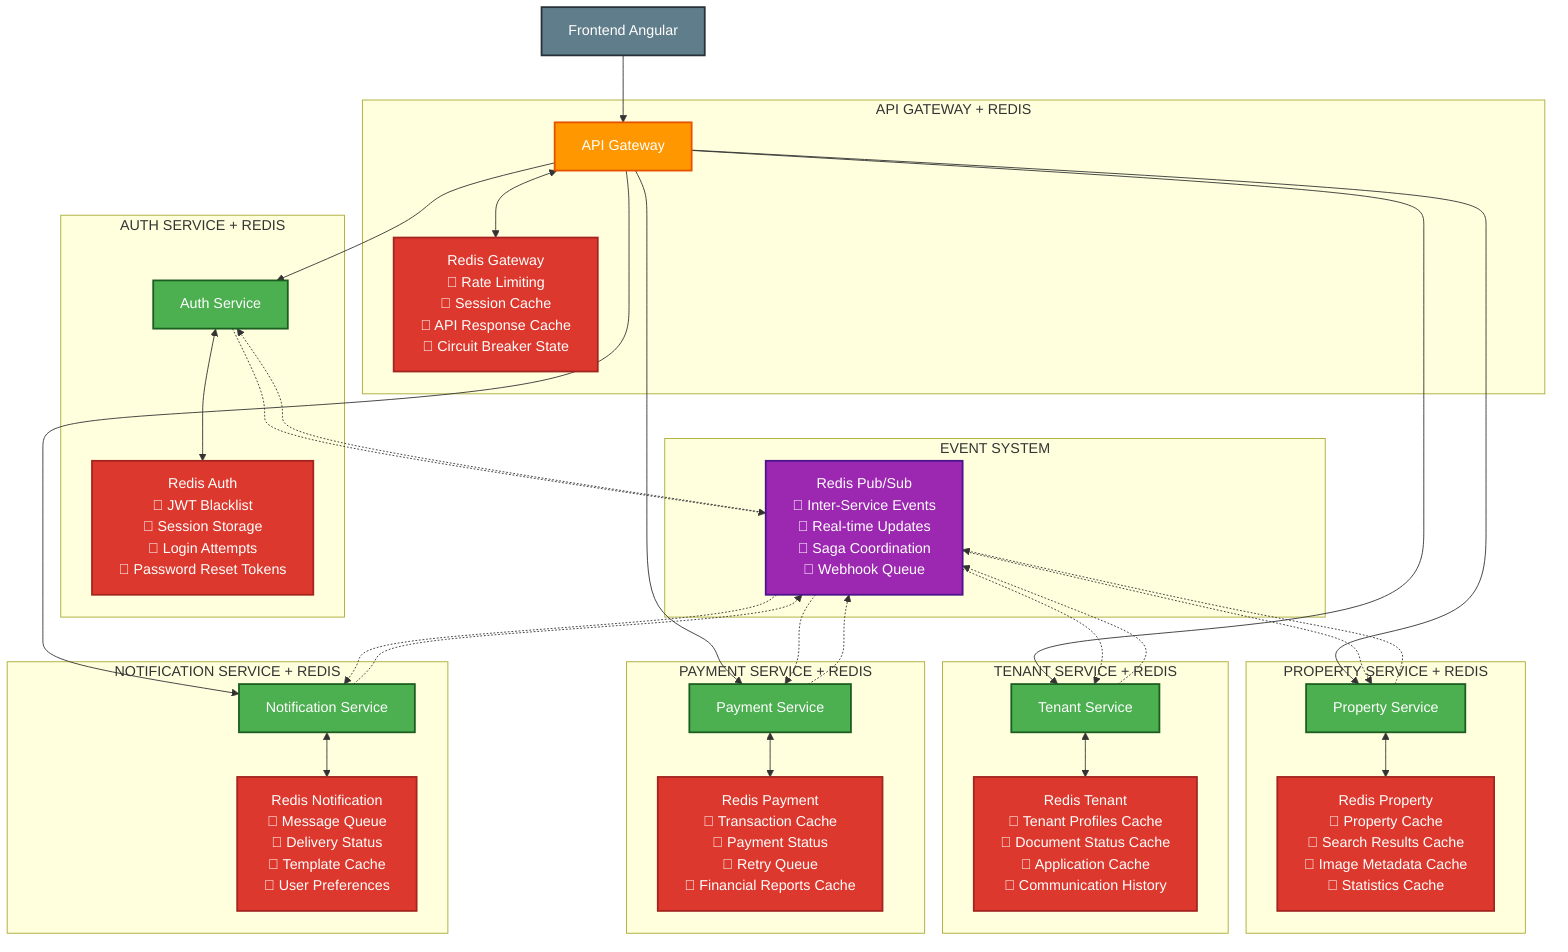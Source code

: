 graph TB
    %% Frontend
    FRONTEND[Frontend Angular]
    
    %% API Gateway avec Redis
    subgraph "API GATEWAY + REDIS"
        GATEWAY[API Gateway]
        REDIS_GW[Redis Gateway<br/>🔴 Rate Limiting<br/>🔴 Session Cache<br/>🔴 API Response Cache<br/>🔴 Circuit Breaker State]
    end
    
    %% Microservices avec Redis intégré
    subgraph "AUTH SERVICE + REDIS"
        AUTH[Auth Service]
        REDIS_AUTH[Redis Auth<br/>🔴 JWT Blacklist<br/>🔴 Session Storage<br/>🔴 Login Attempts<br/>🔴 Password Reset Tokens]
    end
    
    subgraph "PROPERTY SERVICE + REDIS"
        PROPERTY[Property Service]
        REDIS_PROP[Redis Property<br/>🔴 Property Cache<br/>🔴 Search Results Cache<br/>🔴 Image Metadata Cache<br/>🔴 Statistics Cache]
    end
    
    subgraph "TENANT SERVICE + REDIS"
        TENANT[Tenant Service]
        REDIS_TENANT[Redis Tenant<br/>🔴 Tenant Profiles Cache<br/>🔴 Document Status Cache<br/>🔴 Application Cache<br/>🔴 Communication History]
    end
    
    subgraph "PAYMENT SERVICE + REDIS"
        PAYMENT[Payment Service]
        REDIS_PAY[Redis Payment<br/>🔴 Transaction Cache<br/>🔴 Payment Status<br/>🔴 Retry Queue<br/>🔴 Financial Reports Cache]
    end
    
    subgraph "NOTIFICATION SERVICE + REDIS"
        NOTIF[Notification Service]
        REDIS_NOTIF[Redis Notification<br/>🔴 Message Queue<br/>🔴 Delivery Status<br/>🔴 Template Cache<br/>🔴 User Preferences]
    end
    
    %% Event Bus Redis
    subgraph "EVENT SYSTEM"
        EVENT_BUS[Redis Pub/Sub<br/>🔴 Inter-Service Events<br/>🔴 Real-time Updates<br/>🔴 Saga Coordination<br/>🔴 Webhook Queue]
    end
    
    %% Connexions
    FRONTEND --> GATEWAY
    GATEWAY <--> REDIS_GW
    
    GATEWAY --> AUTH
    AUTH <--> REDIS_AUTH
    
    GATEWAY --> PROPERTY
    PROPERTY <--> REDIS_PROP
    
    GATEWAY --> TENANT
    TENANT <--> REDIS_TENANT
    
    GATEWAY --> PAYMENT
    PAYMENT <--> REDIS_PAY
    
    GATEWAY --> NOTIF
    NOTIF <--> REDIS_NOTIF
    
    %% Events entre services via Redis
    AUTH -.-> EVENT_BUS
    PROPERTY -.-> EVENT_BUS
    TENANT -.-> EVENT_BUS
    PAYMENT -.-> EVENT_BUS
    NOTIF -.-> EVENT_BUS
    
    EVENT_BUS -.-> AUTH
    EVENT_BUS -.-> PROPERTY
    EVENT_BUS -.-> TENANT
    EVENT_BUS -.-> PAYMENT
    EVENT_BUS -.-> NOTIF
    
    %% Styling
    classDef redis fill:#dc382d,stroke:#a42520,stroke-width:2px,color:#fff
    classDef service fill:#4caf50,stroke:#1b5e20,stroke-width:2px,color:#fff
    classDef gateway fill:#ff9800,stroke:#e65100,stroke-width:2px,color:#fff
    classDef frontend fill:#607d8b,stroke:#263238,stroke-width:2px,color:#fff
    classDef events fill:#9c27b0,stroke:#4a148c,stroke-width:2px,color:#fff
    
    class REDIS_GW,REDIS_AUTH,REDIS_PROP,REDIS_TENANT,REDIS_PAY,REDIS_NOTIF redis
    class AUTH,PROPERTY,TENANT,PAYMENT,NOTIF service
    class GATEWAY gateway
    class FRONTEND frontend
    class EVENT_BUS events